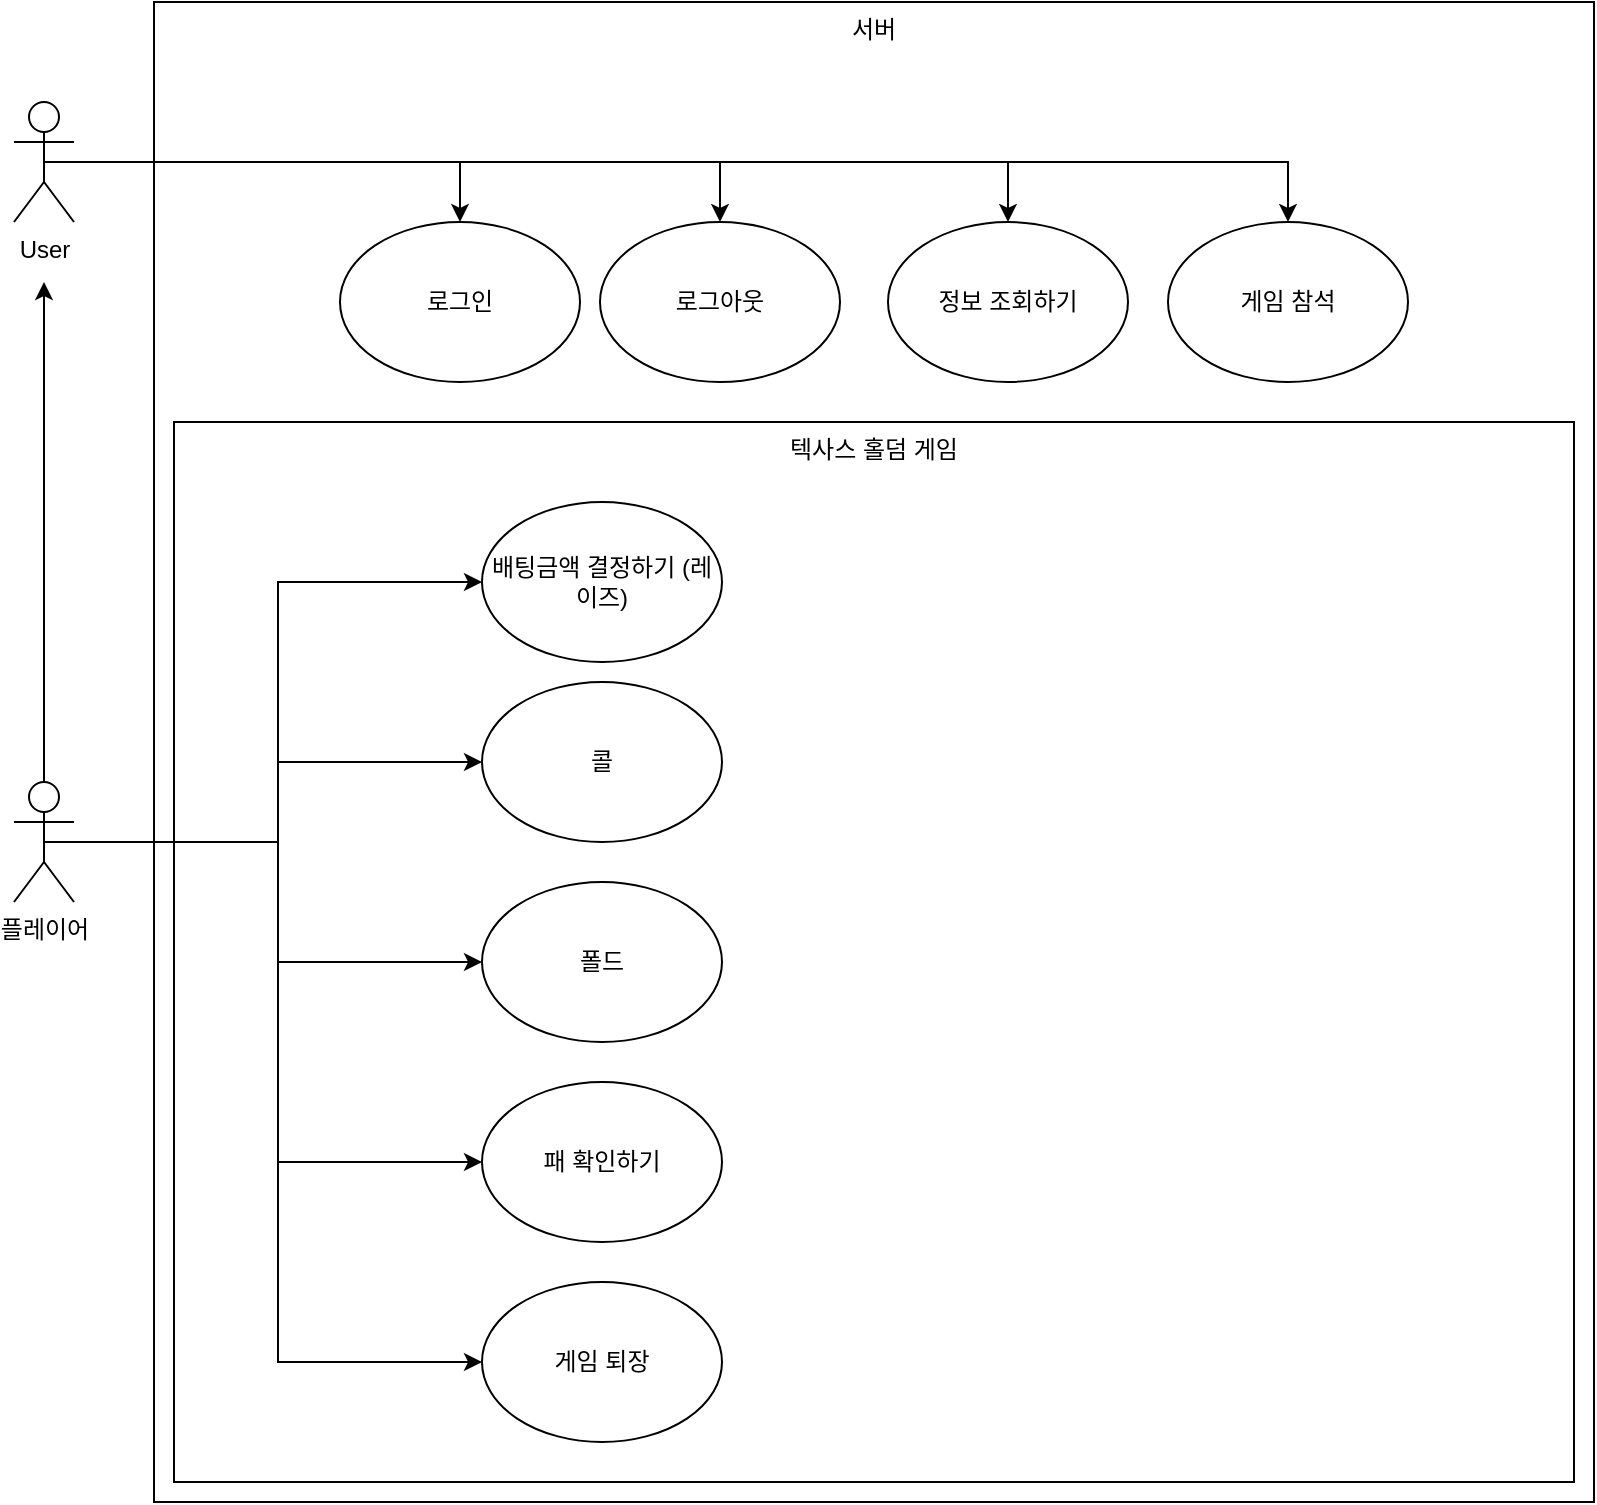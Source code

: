 <mxfile version="15.4.1" type="github">
  <diagram id="y-EOfLyRayrffuNytPgW" name="Page-1">
    <mxGraphModel dx="1182" dy="764" grid="1" gridSize="10" guides="1" tooltips="1" connect="1" arrows="1" fold="1" page="1" pageScale="1" pageWidth="827" pageHeight="1169" math="0" shadow="0">
      <root>
        <mxCell id="0" />
        <mxCell id="1" parent="0" />
        <mxCell id="BDkGL1UXGUK9MqZ0ccRs-2" value="서버" style="rounded=0;whiteSpace=wrap;html=1;verticalAlign=top;" parent="1" vertex="1">
          <mxGeometry x="190" y="20" width="720" height="750" as="geometry" />
        </mxCell>
        <mxCell id="It_J201JycvOayyEyo5P-18" value="텍사스 홀덤 게임" style="rounded=0;whiteSpace=wrap;html=1;verticalAlign=top;" vertex="1" parent="1">
          <mxGeometry x="200" y="230" width="700" height="530" as="geometry" />
        </mxCell>
        <mxCell id="XDTb-5lJ9CkzeO3RCMUf-7" style="edgeStyle=orthogonalEdgeStyle;rounded=0;orthogonalLoop=1;jettySize=auto;html=1;entryX=0;entryY=0.5;entryDx=0;entryDy=0;" parent="1" source="BDkGL1UXGUK9MqZ0ccRs-15" target="XDTb-5lJ9CkzeO3RCMUf-2" edge="1">
          <mxGeometry relative="1" as="geometry" />
        </mxCell>
        <mxCell id="XDTb-5lJ9CkzeO3RCMUf-8" style="edgeStyle=orthogonalEdgeStyle;rounded=0;orthogonalLoop=1;jettySize=auto;html=1;entryX=0;entryY=0.5;entryDx=0;entryDy=0;" parent="1" source="BDkGL1UXGUK9MqZ0ccRs-15" target="XDTb-5lJ9CkzeO3RCMUf-3" edge="1">
          <mxGeometry relative="1" as="geometry" />
        </mxCell>
        <mxCell id="It_J201JycvOayyEyo5P-4" style="edgeStyle=orthogonalEdgeStyle;rounded=0;orthogonalLoop=1;jettySize=auto;html=1;exitX=0.5;exitY=0.5;exitDx=0;exitDy=0;exitPerimeter=0;entryX=0;entryY=0.5;entryDx=0;entryDy=0;" edge="1" parent="1" source="BDkGL1UXGUK9MqZ0ccRs-15" target="It_J201JycvOayyEyo5P-2">
          <mxGeometry relative="1" as="geometry" />
        </mxCell>
        <mxCell id="It_J201JycvOayyEyo5P-8" style="edgeStyle=orthogonalEdgeStyle;rounded=0;orthogonalLoop=1;jettySize=auto;html=1;exitX=0.5;exitY=0;exitDx=0;exitDy=0;exitPerimeter=0;" edge="1" parent="1" source="BDkGL1UXGUK9MqZ0ccRs-15">
          <mxGeometry relative="1" as="geometry">
            <mxPoint x="135" y="160" as="targetPoint" />
          </mxGeometry>
        </mxCell>
        <mxCell id="It_J201JycvOayyEyo5P-20" style="edgeStyle=orthogonalEdgeStyle;rounded=0;orthogonalLoop=1;jettySize=auto;html=1;exitX=0.5;exitY=0.5;exitDx=0;exitDy=0;exitPerimeter=0;entryX=0;entryY=0.5;entryDx=0;entryDy=0;" edge="1" parent="1" source="BDkGL1UXGUK9MqZ0ccRs-15" target="It_J201JycvOayyEyo5P-19">
          <mxGeometry relative="1" as="geometry" />
        </mxCell>
        <mxCell id="It_J201JycvOayyEyo5P-24" style="edgeStyle=orthogonalEdgeStyle;rounded=0;orthogonalLoop=1;jettySize=auto;html=1;exitX=0.5;exitY=0.5;exitDx=0;exitDy=0;exitPerimeter=0;entryX=0;entryY=0.5;entryDx=0;entryDy=0;" edge="1" parent="1" source="BDkGL1UXGUK9MqZ0ccRs-15" target="It_J201JycvOayyEyo5P-23">
          <mxGeometry relative="1" as="geometry" />
        </mxCell>
        <mxCell id="BDkGL1UXGUK9MqZ0ccRs-15" value="플레이어" style="shape=umlActor;verticalLabelPosition=bottom;verticalAlign=top;html=1;outlineConnect=0;" parent="1" vertex="1">
          <mxGeometry x="120" y="410" width="30" height="60" as="geometry" />
        </mxCell>
        <mxCell id="eUcnEjtrqgw-609uE-4Z-12" value="" style="edgeStyle=orthogonalEdgeStyle;rounded=0;orthogonalLoop=1;jettySize=auto;html=1;endArrow=classic;endFill=1;exitX=0.5;exitY=0.5;exitDx=0;exitDy=0;exitPerimeter=0;entryX=0.5;entryY=0;entryDx=0;entryDy=0;" parent="1" source="It_J201JycvOayyEyo5P-5" target="FhCvCFaldwQa_D8-2yYc-1" edge="1">
          <mxGeometry relative="1" as="geometry">
            <mxPoint x="320" y="160" as="sourcePoint" />
            <Array as="points">
              <mxPoint x="757" y="100" />
            </Array>
          </mxGeometry>
        </mxCell>
        <mxCell id="FhCvCFaldwQa_D8-2yYc-1" value="게임 참석" style="ellipse;whiteSpace=wrap;html=1;" parent="1" vertex="1">
          <mxGeometry x="697" y="130" width="120" height="80" as="geometry" />
        </mxCell>
        <mxCell id="XDTb-5lJ9CkzeO3RCMUf-2" value="배팅금액 결정하기 (레이즈)" style="ellipse;whiteSpace=wrap;html=1;" parent="1" vertex="1">
          <mxGeometry x="354" y="270" width="120" height="80" as="geometry" />
        </mxCell>
        <mxCell id="XDTb-5lJ9CkzeO3RCMUf-3" value="콜" style="ellipse;whiteSpace=wrap;html=1;" parent="1" vertex="1">
          <mxGeometry x="354" y="360" width="120" height="80" as="geometry" />
        </mxCell>
        <mxCell id="It_J201JycvOayyEyo5P-2" value="폴드" style="ellipse;whiteSpace=wrap;html=1;" vertex="1" parent="1">
          <mxGeometry x="354" y="460" width="120" height="80" as="geometry" />
        </mxCell>
        <mxCell id="It_J201JycvOayyEyo5P-13" style="edgeStyle=orthogonalEdgeStyle;rounded=0;orthogonalLoop=1;jettySize=auto;html=1;exitX=0.5;exitY=0.5;exitDx=0;exitDy=0;exitPerimeter=0;entryX=0.5;entryY=0;entryDx=0;entryDy=0;" edge="1" parent="1" source="It_J201JycvOayyEyo5P-5" target="It_J201JycvOayyEyo5P-12">
          <mxGeometry relative="1" as="geometry" />
        </mxCell>
        <mxCell id="It_J201JycvOayyEyo5P-15" style="edgeStyle=orthogonalEdgeStyle;rounded=0;orthogonalLoop=1;jettySize=auto;html=1;exitX=0.5;exitY=0.5;exitDx=0;exitDy=0;exitPerimeter=0;entryX=0.5;entryY=0;entryDx=0;entryDy=0;" edge="1" parent="1" source="It_J201JycvOayyEyo5P-5" target="It_J201JycvOayyEyo5P-14">
          <mxGeometry relative="1" as="geometry" />
        </mxCell>
        <mxCell id="It_J201JycvOayyEyo5P-17" style="edgeStyle=orthogonalEdgeStyle;rounded=0;orthogonalLoop=1;jettySize=auto;html=1;exitX=0.5;exitY=0.5;exitDx=0;exitDy=0;exitPerimeter=0;entryX=0.5;entryY=0;entryDx=0;entryDy=0;" edge="1" parent="1" source="It_J201JycvOayyEyo5P-5" target="It_J201JycvOayyEyo5P-16">
          <mxGeometry relative="1" as="geometry" />
        </mxCell>
        <mxCell id="It_J201JycvOayyEyo5P-5" value="User" style="shape=umlActor;verticalLabelPosition=bottom;verticalAlign=top;html=1;outlineConnect=0;" vertex="1" parent="1">
          <mxGeometry x="120" y="70" width="30" height="60" as="geometry" />
        </mxCell>
        <mxCell id="It_J201JycvOayyEyo5P-12" value="정보 조회하기" style="ellipse;whiteSpace=wrap;html=1;" vertex="1" parent="1">
          <mxGeometry x="557" y="130" width="120" height="80" as="geometry" />
        </mxCell>
        <mxCell id="It_J201JycvOayyEyo5P-14" value="로그인" style="ellipse;whiteSpace=wrap;html=1;" vertex="1" parent="1">
          <mxGeometry x="283" y="130" width="120" height="80" as="geometry" />
        </mxCell>
        <mxCell id="It_J201JycvOayyEyo5P-16" value="로그아웃" style="ellipse;whiteSpace=wrap;html=1;" vertex="1" parent="1">
          <mxGeometry x="413" y="130" width="120" height="80" as="geometry" />
        </mxCell>
        <mxCell id="It_J201JycvOayyEyo5P-19" value="게임 퇴장" style="ellipse;whiteSpace=wrap;html=1;" vertex="1" parent="1">
          <mxGeometry x="354" y="660" width="120" height="80" as="geometry" />
        </mxCell>
        <mxCell id="It_J201JycvOayyEyo5P-23" value="패 확인하기" style="ellipse;whiteSpace=wrap;html=1;" vertex="1" parent="1">
          <mxGeometry x="354" y="560" width="120" height="80" as="geometry" />
        </mxCell>
      </root>
    </mxGraphModel>
  </diagram>
</mxfile>
